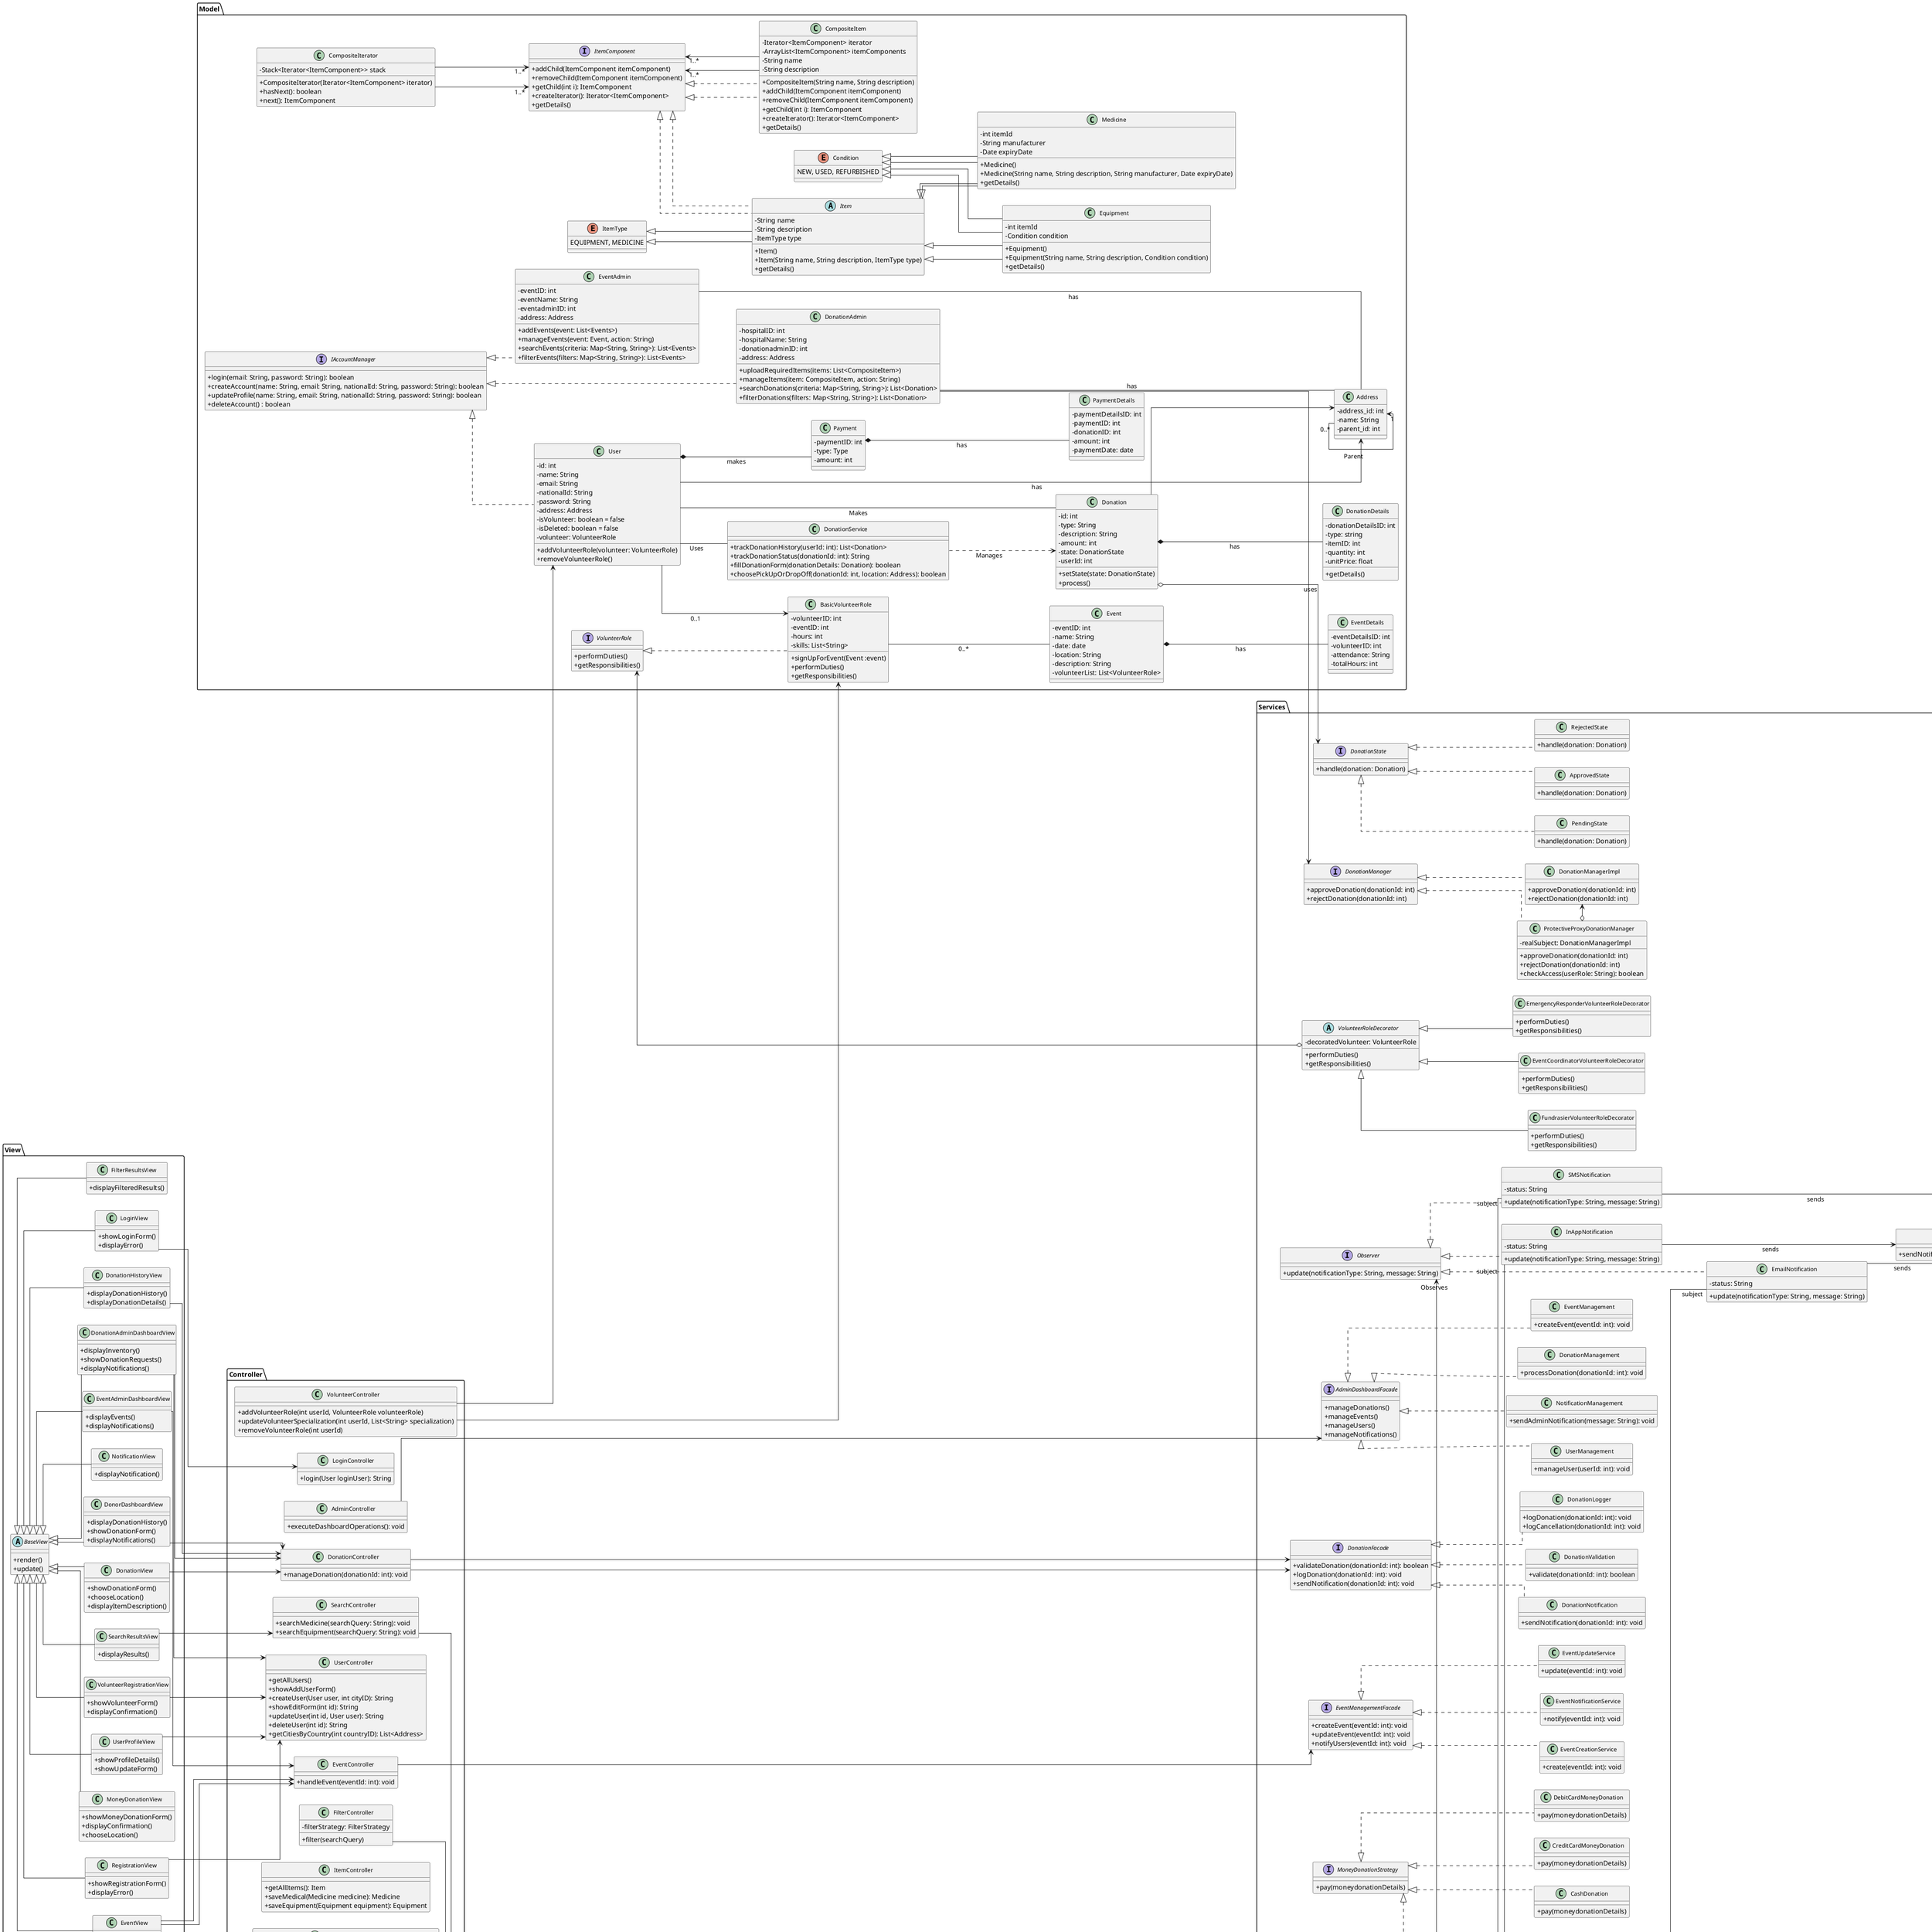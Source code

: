 @startuml
'https://plantuml.com/class-diagram


left to right direction


skinparam classAttributeIconSize 0
skinparam classFontSize 12
skinparam lineThickness 2
skinparam defaultFontName Arial
skinparam nodeMargin 30
skinparam componentStyle rectangle
skinparam linetype ortho



package "Model" {


    interface IAccountManager {
        +login(email: String, password: String): boolean
        +createAccount(name: String, email: String, nationalId: String, password: String): boolean
        +updateProfile(name: String, email: String, nationalId: String, password: String): boolean
        +deleteAccount() : boolean
    }

    class User implements IAccountManager {
        -id: int
        -name: String
        -email: String
        -nationalId: String
        -password: String
        -address: Address
        -isVolunteer: boolean = false
        -isDeleted: boolean = false
        -volunteer: VolunteerRole
        +addVolunteerRole(volunteer: VolunteerRole)
        +removeVolunteerRole()
    }

    interface VolunteerRole {
        +performDuties()
        +getResponsibilities()
    }

    class BasicVolunteerRole implements VolunteerRole {
        -volunteerID: int
        -eventID: int
        -hours: int
        -skills: List<String>
        +signUpForEvent(Event :event)
        +performDuties()
        +getResponsibilities()
    }

    class DonationAdmin implements IAccountManager {
        -hospitalID: int
        -hospitalName: String
        -donationadminID: int
        -address: Address
        +uploadRequiredItems(items: List<CompositeItem>)
        +manageItems(item: CompositeItem, action: String)
        +searchDonations(criteria: Map<String, String>): List<Donation>
        +filterDonations(filters: Map<String, String>): List<Donation>
    }

    class EventAdmin implements IAccountManager {
            -eventID: int
            -eventName: String
            -eventadminID: int
            -address: Address
            +addEvents(event: List<Events>)
            +manageEvents(event: Event, action: String)
            +searchEvents(criteria: Map<String, String>): List<Events>
            +filterEvents(filters: Map<String, String>): List<Events>
        }

    class Address {
        -address_id: int
        -name: String
        -parent_id: int
    }

    class DonationService {
        +trackDonationHistory(userId: int): List<Donation>
        +trackDonationStatus(donationId: int): String
        +fillDonationForm(donationDetails: Donation): boolean
        +choosePickUpOrDropOff(donationId: int, location: Address): boolean
    }

    class Donation {
        -id: int
        -type: String
        -description: String
        -amount: int
        -state: DonationState
        -userId: int
        +setState(state: DonationState)
        +process()
    }


    class DonationDetails {
        -donationDetailsID: int
        -type: string
        -itemID: int
        -quantity: int
        -unitPrice: float
        +getDetails()
    }

    class Event{
        -eventID: int
        -name: String
        -date: date
        -location: String
        -description: String
        -volunteerList: List<VolunteerRole>
    }

    class EventDetails {
        -eventDetailsID: int
        -volunteerID: int
        -attendance: String
        -totalHours: int
    }

    class Payment {
        -paymentID: int
        -type: Type
        -amount: int
    }

    class PaymentDetails {
        -paymentDetailsID: int
        -paymentID: int
        -donationID: int
        -amount: int
        -paymentDate: date
    }

    interface ItemComponent {
               + addChild(ItemComponent itemComponent)
               + removeChild(ItemComponent itemComponent)
               + getChild(int i): ItemComponent
               + createIterator(): Iterator<ItemComponent>
               + getDetails()
           }

           class CompositeItem {
               - Iterator<ItemComponent> iterator
               - ArrayList<ItemComponent> itemComponents
               - String name
               - String description
               + CompositeItem(String name, String description)
               + addChild(ItemComponent itemComponent)
               + removeChild(ItemComponent itemComponent)
               + getChild(int i): ItemComponent
               + createIterator(): Iterator<ItemComponent>
               + getDetails()
           }

           class CompositeIterator {
               - Stack<Iterator<ItemComponent>> stack
               + CompositeIterator(Iterator<ItemComponent> iterator)
               + hasNext(): boolean
               + next(): ItemComponent
           }

           abstract class Item {
               - String name
               - String description
               - ItemType type
               + Item()
               + Item(String name, String description, ItemType type)
               + getDetails()
           }

           class Equipment {
               - int itemId
               - Condition condition
               + Equipment()
               + Equipment(String name, String description, Condition condition)
               + getDetails()
           }

           class Medicine {
               - int itemId
               - String manufacturer
               - Date expiryDate
               + Medicine()
               + Medicine(String name, String description, String manufacturer, Date expiryDate)
               + getDetails()
           }

           enum ItemType {
               EQUIPMENT, MEDICINE
           }

           enum Condition {
               NEW, USED, REFURBISHED
           }
}

package "View" {

abstract class BaseView {
        +render()
        +update()
    }

    class DonationView extends BaseView{
        +showDonationForm()
        +chooseLocation()
        +displayItemDescription()
    }

    class DonorDashboardView extends BaseView {
        +displayDonationHistory()
        +showDonationForm()
        +displayNotifications()
    }

    class MoneyDonationView extends BaseView {
        +showMoneyDonationForm()
        +displayConfirmation()
        +chooseLocation()
    }

    class DonationAdminDashboardView extends BaseView {
        +displayInventory()
        +showDonationRequests()
        +displayNotifications()
    }

    class EventAdminDashboardView extends BaseView {
            +displayEvents()
            +displayNotifications()
        }

    class LoginView extends BaseView {
        +showLoginForm()
        +displayError()

    }

    class DonationHistoryView extends BaseView {
        +displayDonationHistory()
        +displayDonationDetails()
    }

    class RegistrationView extends BaseView {
        +showRegistrationForm()
        +displayError()
    }

    class NotificationView extends BaseView {
        +displayNotification()
    }

    class EventView extends BaseView {
        +showEventDetails()

    }

    class UserProfileView extends BaseView {
        +showProfileDetails()
        +showUpdateForm()
    }

    class VolunteerRegistrationView extends BaseView {
        +showVolunteerForm()
        +displayConfirmation()
    }

    class SearchResultsView extends BaseView {
        +displayResults()
    }

    class FilterResultsView extends BaseView {
        +displayFilteredResults()
    }


}

package "Controller" {
    class AdminController {
        + executeDashboardOperations(): void
    }

    class DonationController {
        + manageDonation(donationId: int): void
    }

    class EventController {
        + handleEvent(eventId: int): void
    }

    class UserController {
        + getAllUsers()
        + showAddUserForm()
        + createUser(User user, int cityID): String
        + showEditForm(int id): String
        + updateUser(int id, User user): String
        + deleteUser(int id): String
        +getCitiesByCountry(int countryID): List<Address>
    }

    class NotificationController {
        + sendNotification(Map<String, Object> notificationDetails)
        + getUserNotifications(userId: int): List<Notification>
        + getNotification(notificationId: int): Notification
        + deleteNotification(notificationId: int)
    }

    class LoginController {
        + login(User loginUser): String
    }

    class SearchController {
        + searchMedicine(searchQuery: String): void
        + searchEquipment(searchQuery: String): void
    }

    class VolunteerController {
        + addVolunteerRole(int userId, VolunteerRole volunteerRole)
        + updateVolunteerSpecialization(int userId, List<String> specialization)
        + removeVolunteerRole(int userId)
    }

    class ItemController {
        + getAllItems(): Item
        + saveMedical(Medicine medicine): Medicine
        + saveEquipment(Equipment equipment): Equipment
    }

     class FilterController {
            -filterStrategy: FilterStrategy
            +filter(searchQuery)
        }
}

package "Services" {

    abstract class VolunteerRoleDecorator{
        -decoratedVolunteer: VolunteerRole
        +performDuties()
        +getResponsibilities()
    }

    class EventCoordinatorVolunteerRoleDecorator extends VolunteerRoleDecorator {
        +performDuties()
        +getResponsibilities()
    }

    class EmergencyResponderVolunteerRoleDecorator extends VolunteerRoleDecorator {
        +performDuties()
        +getResponsibilities()
    }

    class FundrasierVolunteerRoleDecorator extends VolunteerRoleDecorator {
        +performDuties()
        +getResponsibilities()
    }

    interface DonationState {
        + handle(donation: Donation)
    }

    class PendingState {
        + handle(donation: Donation)
    }
    class ApprovedState {
        + handle(donation: Donation)
    }
    class RejectedState {
        + handle(donation: Donation)
    }

    interface DonationManager {
        + approveDonation(donationId: int)
        + rejectDonation(donationId: int)
    }

    class DonationManagerImpl implements DonationManager {
        + approveDonation(donationId: int)
        + rejectDonation(donationId: int)
    }

    class ProtectiveProxyDonationManager implements DonationManager {
        -realSubject: DonationManagerImpl
        +approveDonation(donationId: int)
        +rejectDonation(donationId: int)
        +checkAccess(userRole: String): boolean
    }


    interface DonationFacade {
        + validateDonation(donationId: int): boolean
        + logDonation(donationId: int): void
        + sendNotification(donationId: int): void
    }

    class DonationValidation implements DonationFacade {
        + validate(donationId: int): boolean
    }

    class DonationLogger implements DonationFacade{
        + logDonation(donationId: int): void
        + logCancellation(donationId: int): void
    }

    class DonationNotification implements DonationFacade{
            + sendNotification(donationId: int): void
        }

    interface AdminDashboardFacade {
        + manageDonations()
        + manageEvents()
        + manageUsers()
        + manageNotifications()
    }

    class DonationManagement implements AdminDashboardFacade {
        + processDonation(donationId: int): void
    }

    class EventManagement implements AdminDashboardFacade {
        + createEvent(eventId: int): void
    }

    class UserManagement implements AdminDashboardFacade {
        + manageUser(userId: int): void
    }

    class NotificationManagement implements AdminDashboardFacade {
        + sendAdminNotification(message: String): void
    }

    interface EventManagementFacade {
        + createEvent(eventId: int): void
        + updateEvent(eventId: int): void
        + notifyUsers(eventId: int): void
    }

    class EventCreationService implements EventManagementFacade {
        + create(eventId: int): void
    }

    class EventNotificationService implements EventManagementFacade {
        + notify(eventId: int): void
    }

    class EventUpdateService implements EventManagementFacade  {
        + update(eventId: int): void
    }

    interface MoneyDonationStrategy {
        +pay(moneydonationDetails)
    }

    class CreditCardMoneyDonation implements MoneyDonationStrategy {
        +pay(moneydonationDetails)
    }

    class DebitCardMoneyDonation implements MoneyDonationStrategy {
        +pay(moneydonationDetails)
    }

    class PaypalMoneyDonation implements MoneyDonationStrategy {
        +pay(moneydonationDetails)
    }

    class CashDonation implements MoneyDonationStrategy {
        +pay(moneydonationDetails)
    }

    interface Subject {
        +subscribe(observer: Observer)
        +unsubscribe(observer: Observer)
        +notifySubscribers(notificationType: String, message: String)
    }

    interface Observer {
        +update(notificationType: String, message: String)
    }

    class EmailNotification implements Observer {
        -status: String
        +update(notificationType: String, message: String)
    }

    class InAppNotification implements Observer {
        -status: String
        +update(notificationType: String, message: String)
    }

    class SMSNotification implements Observer {
        -status: String
        +update(notificationType: String, message: String)
    }

    class NotificationSubject implements Subject {
        -subscribers: List<Observer>
        -state: String
        +subscribe(observer: Observer)
        +unsubscribe(observer: Observer)
        +notifySubscribers(notificationType: String, message: String)
    }

    interface FilterStrategy {
        +filter(searchQuery)
    }

    class FilterByRecentGroup implements FilterStrategy {
        +filter(searchQuery)
    }

    class FilterByItemTypeGroup implements FilterStrategy {
        +filter(searchQuery)
    }

    class FilterByHospitalGroup implements FilterStrategy {
        +filter(searchQuery)
    }

    class FilterByUrgencyGroup implements FilterStrategy {
        +filter(searchQuery)
    }

    interface SearchStrategy {
        +search(searchQuery)
    }

    class SearchByMedicine implements SearchStrategy {
        +search(searchQuery)
    }

    class SearchByHospital implements SearchStrategy {
        +search(searchQuery)
    }

    class SearchByEquipment implements SearchStrategy {
        +search(searchQuery)
    }

    interface LoginStrategy {
        +login(userCredentials)
    }

    class EmailLogin implements LoginStrategy {
        +login(userCredentials)
    }

    class GoogleLogin implements LoginStrategy {
        +login(userCredentials)
    }

    class FacebookLogin implements LoginStrategy {
        +login(userCredentials)
    }

    interface NotificationSender {
        + sendNotification(message: String, recipient: String)
    }

    class EmailNotificationAdapter {
        -emailAPI: EmailAPI
        +sendNotification(message: String, recipient: String)
    }
    class SMSNotificationAdapter {
        -smsAPI: SMSAPI
        +sendNotification(message: String, recipient: String)
    }
    class InAppNotificationAdapter {
        -inAppSystem: InAppNotificationSystem
        +sendNotification(message: String, recipient: String)
    }

    class EmailAPI {
        +sendEmail(to: String, content: String)
    }
    class SMSAPI {
        +sendSMS(phoneNumber: String, text: String)
    }
    class InAppNotificationSystem {
        +pushNotification(userId: String, message: String)
    }


    abstract class EventScheduler {
        -scheduleEvent(): void
        +validateEventDetails(): void
        +assignLocation(): void
        +notifyParticipants(): void
    }

    class PublicEventScheduler {
        +validateEventDetails(): void
        +notifyParticipants(): void
    }

    class PrivateEventScheduler {
        +validateEventDetails(): void
        +notifyParticipants(): void
    }

    class RecurringEventScheduler {
        +validateEventDetails(): void
        +notifyParticipants(): void
    }

interface Command {
       List<?> execute();
   }

   class SearchCommand implements Command {
       - SearchProcessor searchProcessor
       - String searchQuery
       - SearchStrategy searchStrategy
       + execute(): List<?>
   }

    class FilterCommand implements Command {
        - FilterProcessor filterProcessor
        - String filterQuery
        + execute(): List<?>
    }

    class CommandInvoker {
        + List<?> executeCommand(Command command)
    }






}


' Model to Model Relationships
User -->  BasicVolunteerRole : "0..1"
User --> Address : has
User -- Donation : Makes
User *-- Payment : makes
User -- DonationService : Uses
BasicVolunteerRole -- Event : "0..*"
DonationAdmin -- Address : has
EventAdmin -- Address : has
Address "0..*" --> "1" Address : Parent
DonationService ..> Donation : Manages
Donation --> Address
Donation *-- DonationDetails : has
Event *-- EventDetails : has
Payment *-- PaymentDetails : has


' Model to Controller Relationships


' Model to service Relationships
Donation o--> DonationState : uses
VolunteerRoleDecorator o--left-> VolunteerRole



' Controller to Service Relationships
AdminController --> AdminDashboardFacade
EventController --> EventManagementFacade
DonationController --> DonationFacade
NotificationController --> NotificationSubject
NotificationController --> Notification
VolunteerController --> BasicVolunteerRole
VolunteerController --> User


' Controller to View Relationships

' Composite Pattern
ItemComponent <|.. CompositeItem
ItemComponent <|.. Item
Item <|-- Equipment
Item <|-- Medicine
CompositeItem --> "1..*" ItemComponent
CompositeIterator --> "1..*" ItemComponent
ItemType <|-- Item
Condition <|-- Medicine
Condition <|-- Equipment

' Service to Service Relationships
DonationState <|.. PendingState
DonationState <|.. ApprovedState
DonationState <|.. RejectedState
DonationAdmin --> DonationManager
ProtectiveProxyDonationManager o--left-> DonationManagerImpl
DonationController --> DonationFacade
Subject -right->"Observes" Observer : "1..*"
NotificationSubject <-down- "subject" EmailNotification
NotificationSubject <-left- "subject" InAppNotification
NotificationSubject <-left- "subject" SMSNotification
NotificationSender <|... EmailNotificationAdapter
NotificationSender <|... SMSNotificationAdapter
NotificationSender <|... InAppNotificationAdapter
EmailNotificationAdapter --> EmailAPI : uses
SMSNotificationAdapter --> SMSAPI : uses
InAppNotificationAdapter --> InAppNotificationSystem : uses
EventScheduler <|-- PublicEventScheduler
EventScheduler <|-- PrivateEventScheduler
EventScheduler <|-- RecurringEventScheduler
InAppNotification --> NotificationSender : sends
SMSNotification --> NotificationSender : sends
EmailNotification --> NotificationSender : sends
SearchController --> CommandInvoker
FilterController --> CommandInvoker


' Composite Pattern
ItemComponent <|.. CompositeItem
ItemComponent <|.. Item
Item <|-- Equipment
Item <|-- Medicine
CompositeItem --> "1..*" ItemComponent
CompositeIterator --> "1..*" ItemComponent
ItemType <|-- Item
Condition <|-- Medicine
Condition <|-- Equipment


' View

DonorDashboardView --> DonationController
DonationAdminDashboardView --> DonationController
EventAdminDashboardView --> EventController
LoginView --> LoginController
DonationHistoryView --> DonationController
EventView --> EventController
RegistrationView --> UserController
UserProfileView --> UserController
VolunteerRegistrationView --> UserController
SearchResultsView --> SearchController
DonationAdminDashboardView --> UserController
EventView --> EventController
DonationView --> DonationController

}


@enduml

